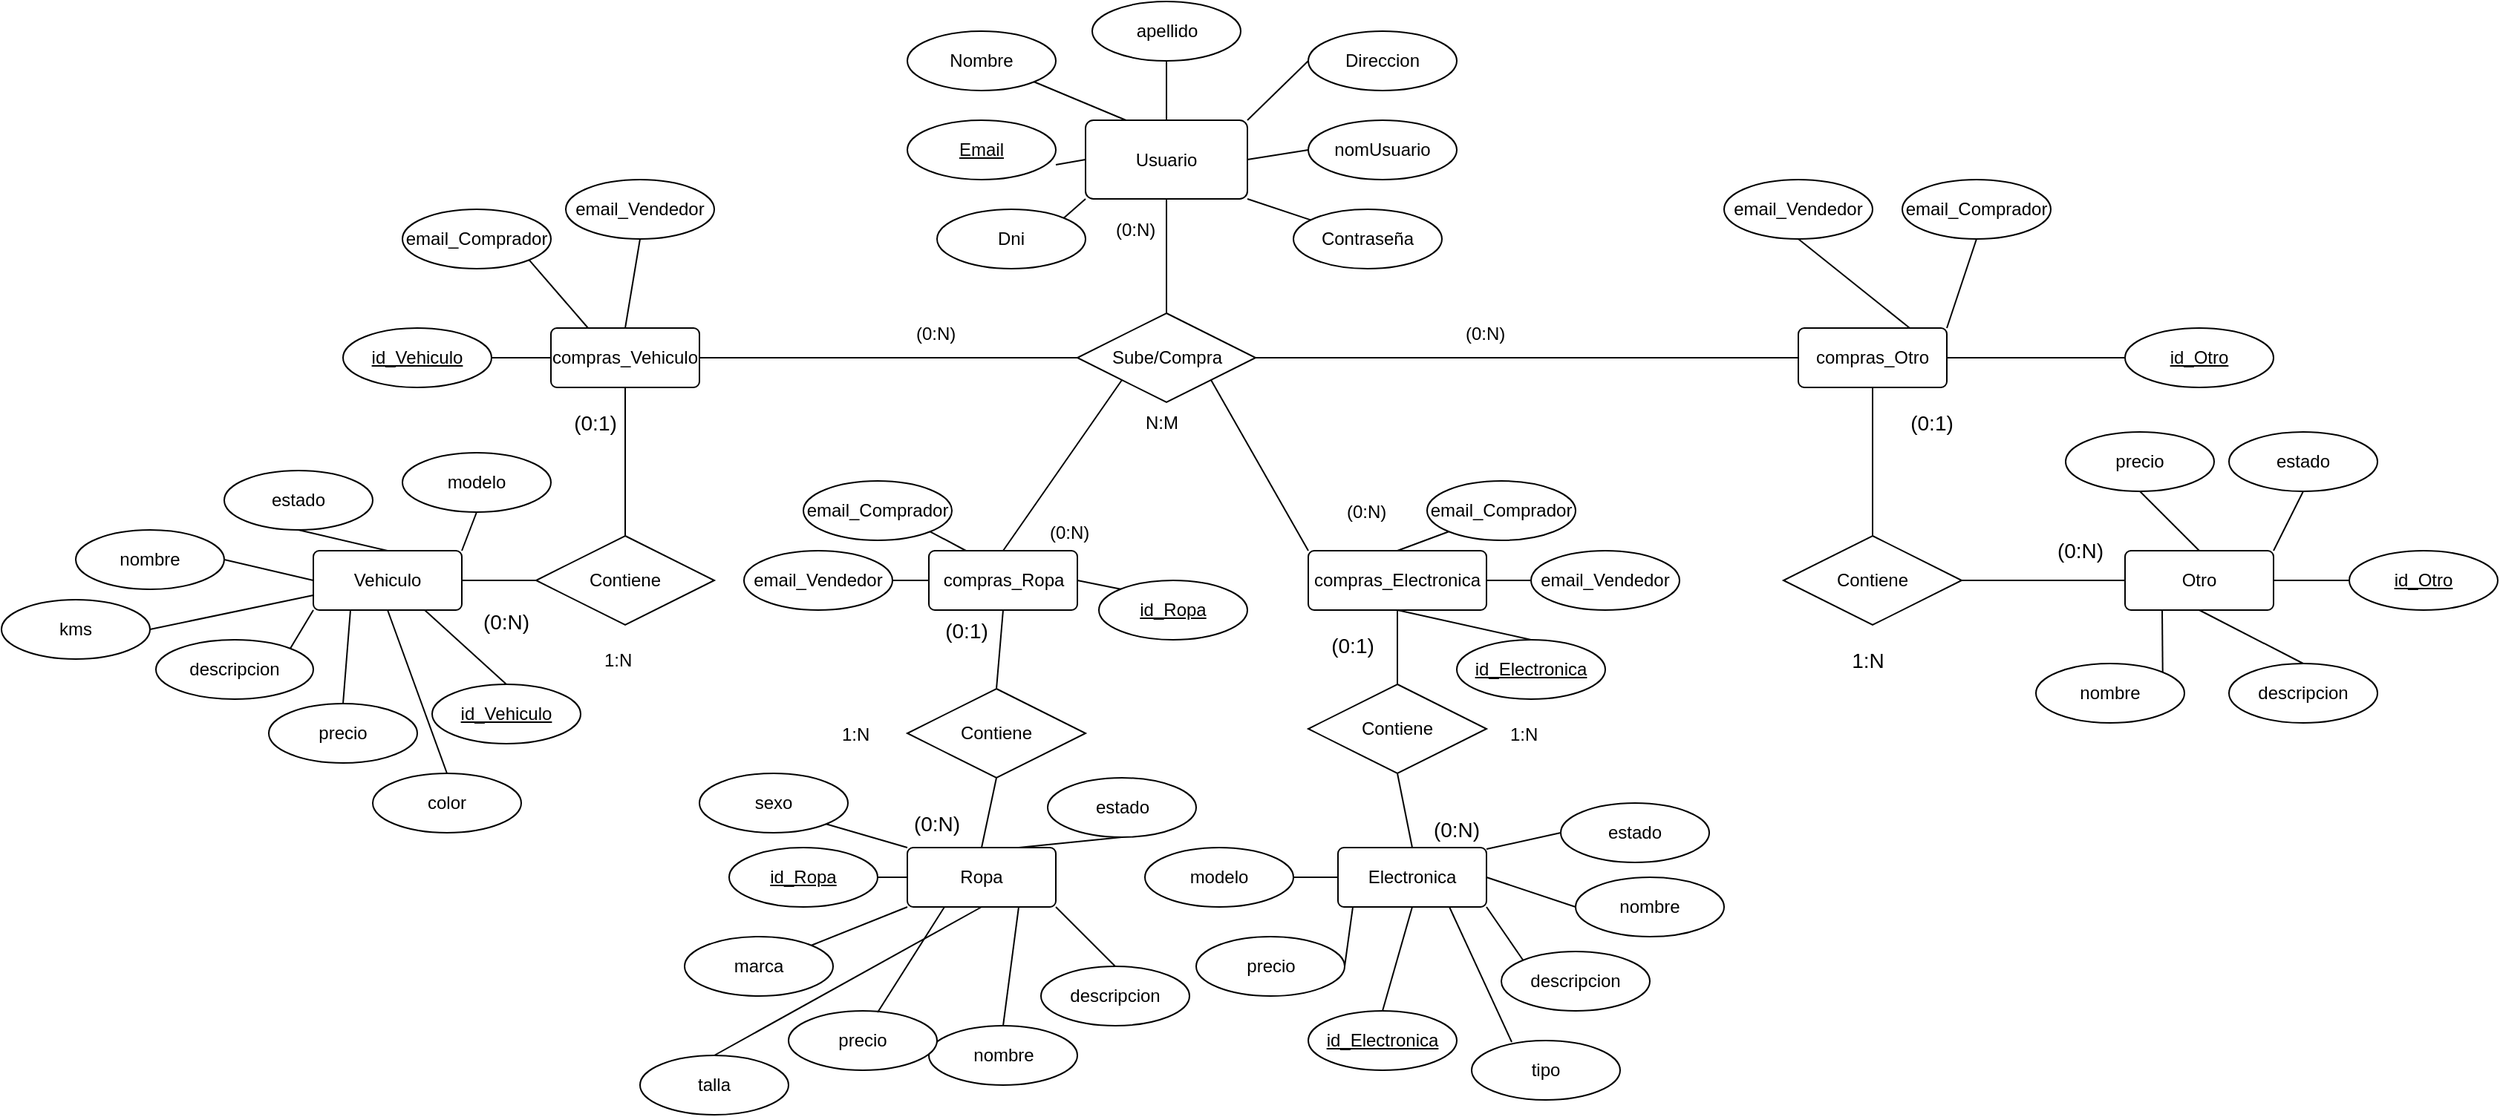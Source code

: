 <mxfile version="13.1.3" type="device"><diagram id="MAdi4frPRSJNcc1a_-WR" name="Page-1"><mxGraphModel dx="2249" dy="1931" grid="1" gridSize="10" guides="1" tooltips="1" connect="1" arrows="1" fold="1" page="1" pageScale="1" pageWidth="827" pageHeight="1169" math="0" shadow="0"><root><mxCell id="0"/><mxCell id="1" parent="0"/><mxCell id="gP-Fiii8xL7E8JRyAojO-1" value="Usuario" style="rounded=1;arcSize=10;whiteSpace=wrap;html=1;align=center;" vertex="1" parent="1"><mxGeometry x="340" y="-1050" width="109" height="53" as="geometry"/></mxCell><mxCell id="gP-Fiii8xL7E8JRyAojO-2" value="Nombre" style="ellipse;whiteSpace=wrap;html=1;align=center;" vertex="1" parent="1"><mxGeometry x="220" y="-1110" width="100" height="40" as="geometry"/></mxCell><mxCell id="gP-Fiii8xL7E8JRyAojO-3" value="Email" style="ellipse;whiteSpace=wrap;html=1;align=center;fontStyle=4;" vertex="1" parent="1"><mxGeometry x="220" y="-1050" width="100" height="40" as="geometry"/></mxCell><mxCell id="gP-Fiii8xL7E8JRyAojO-4" value="Dni" style="ellipse;whiteSpace=wrap;html=1;align=center;" vertex="1" parent="1"><mxGeometry x="240" y="-990" width="100" height="40" as="geometry"/></mxCell><mxCell id="gP-Fiii8xL7E8JRyAojO-5" value="Contraseña" style="ellipse;whiteSpace=wrap;html=1;align=center;" vertex="1" parent="1"><mxGeometry x="480" y="-990" width="100" height="40" as="geometry"/></mxCell><mxCell id="gP-Fiii8xL7E8JRyAojO-6" value="nomUsuario" style="ellipse;whiteSpace=wrap;html=1;align=center;" vertex="1" parent="1"><mxGeometry x="490" y="-1050" width="100" height="40" as="geometry"/></mxCell><mxCell id="gP-Fiii8xL7E8JRyAojO-7" value="Direccion" style="ellipse;whiteSpace=wrap;html=1;align=center;" vertex="1" parent="1"><mxGeometry x="490" y="-1110" width="100" height="40" as="geometry"/></mxCell><mxCell id="gP-Fiii8xL7E8JRyAojO-8" value="" style="endArrow=none;html=1;rounded=0;entryX=0.5;entryY=1;entryDx=0;entryDy=0;exitX=0.5;exitY=0;exitDx=0;exitDy=0;" edge="1" parent="1" source="gP-Fiii8xL7E8JRyAojO-1"><mxGeometry relative="1" as="geometry"><mxPoint x="330" y="-760" as="sourcePoint"/><mxPoint x="394.5" y="-1090" as="targetPoint"/></mxGeometry></mxCell><mxCell id="gP-Fiii8xL7E8JRyAojO-9" value="" style="endArrow=none;html=1;rounded=0;entryX=1;entryY=1;entryDx=0;entryDy=0;exitX=0.25;exitY=0;exitDx=0;exitDy=0;" edge="1" parent="1" source="gP-Fiii8xL7E8JRyAojO-1" target="gP-Fiii8xL7E8JRyAojO-2"><mxGeometry relative="1" as="geometry"><mxPoint x="330" y="-760" as="sourcePoint"/><mxPoint x="490" y="-760" as="targetPoint"/></mxGeometry></mxCell><mxCell id="gP-Fiii8xL7E8JRyAojO-10" value="" style="endArrow=none;html=1;rounded=0;exitX=1;exitY=0.75;exitDx=0;exitDy=0;exitPerimeter=0;entryX=0;entryY=0.5;entryDx=0;entryDy=0;" edge="1" parent="1" source="gP-Fiii8xL7E8JRyAojO-3" target="gP-Fiii8xL7E8JRyAojO-1"><mxGeometry relative="1" as="geometry"><mxPoint x="330" y="-760" as="sourcePoint"/><mxPoint x="490" y="-760" as="targetPoint"/></mxGeometry></mxCell><mxCell id="gP-Fiii8xL7E8JRyAojO-11" value="" style="endArrow=none;html=1;rounded=0;entryX=0;entryY=1;entryDx=0;entryDy=0;exitX=1;exitY=0;exitDx=0;exitDy=0;" edge="1" parent="1" source="gP-Fiii8xL7E8JRyAojO-4" target="gP-Fiii8xL7E8JRyAojO-1"><mxGeometry relative="1" as="geometry"><mxPoint x="330" y="-760" as="sourcePoint"/><mxPoint x="490" y="-760" as="targetPoint"/></mxGeometry></mxCell><mxCell id="gP-Fiii8xL7E8JRyAojO-12" value="" style="endArrow=none;html=1;rounded=0;entryX=0;entryY=0.5;entryDx=0;entryDy=0;exitX=1;exitY=0;exitDx=0;exitDy=0;" edge="1" parent="1" source="gP-Fiii8xL7E8JRyAojO-1" target="gP-Fiii8xL7E8JRyAojO-7"><mxGeometry relative="1" as="geometry"><mxPoint x="330" y="-760" as="sourcePoint"/><mxPoint x="490" y="-760" as="targetPoint"/></mxGeometry></mxCell><mxCell id="gP-Fiii8xL7E8JRyAojO-13" value="" style="endArrow=none;html=1;rounded=0;entryX=0;entryY=0.5;entryDx=0;entryDy=0;exitX=1;exitY=0.5;exitDx=0;exitDy=0;" edge="1" parent="1" source="gP-Fiii8xL7E8JRyAojO-1" target="gP-Fiii8xL7E8JRyAojO-6"><mxGeometry relative="1" as="geometry"><mxPoint x="330" y="-760" as="sourcePoint"/><mxPoint x="490" y="-760" as="targetPoint"/></mxGeometry></mxCell><mxCell id="gP-Fiii8xL7E8JRyAojO-14" value="" style="endArrow=none;html=1;rounded=0;exitX=1;exitY=1;exitDx=0;exitDy=0;" edge="1" parent="1" source="gP-Fiii8xL7E8JRyAojO-1" target="gP-Fiii8xL7E8JRyAojO-5"><mxGeometry relative="1" as="geometry"><mxPoint x="330" y="-760" as="sourcePoint"/><mxPoint x="490" y="-760" as="targetPoint"/></mxGeometry></mxCell><mxCell id="gP-Fiii8xL7E8JRyAojO-15" value="Sube/Compra" style="shape=rhombus;perimeter=rhombusPerimeter;whiteSpace=wrap;html=1;align=center;" vertex="1" parent="1"><mxGeometry x="334.5" y="-920" width="120" height="60" as="geometry"/></mxCell><mxCell id="gP-Fiii8xL7E8JRyAojO-16" value="" style="endArrow=none;html=1;rounded=0;exitX=0.5;exitY=0;exitDx=0;exitDy=0;entryX=0.5;entryY=1;entryDx=0;entryDy=0;" edge="1" parent="1" source="gP-Fiii8xL7E8JRyAojO-15" target="gP-Fiii8xL7E8JRyAojO-1"><mxGeometry relative="1" as="geometry"><mxPoint x="330" y="-760" as="sourcePoint"/><mxPoint x="490" y="-760" as="targetPoint"/></mxGeometry></mxCell><mxCell id="gP-Fiii8xL7E8JRyAojO-17" value="(0:N)" style="text;strokeColor=none;fillColor=none;align=left;verticalAlign=top;spacingLeft=4;spacingRight=4;overflow=hidden;rotatable=0;points=[[0,0.5],[1,0.5]];portConstraint=eastwest;" vertex="1" parent="1"><mxGeometry x="354.5" y="-990" width="100" height="26" as="geometry"/></mxCell><mxCell id="gP-Fiii8xL7E8JRyAojO-18" value="apellido" style="ellipse;whiteSpace=wrap;html=1;align=center;" vertex="1" parent="1"><mxGeometry x="344.5" y="-1130" width="100" height="40" as="geometry"/></mxCell><mxCell id="gP-Fiii8xL7E8JRyAojO-19" value="compras_Vehiculo" style="rounded=1;arcSize=10;whiteSpace=wrap;html=1;align=center;" vertex="1" parent="1"><mxGeometry x="-20" y="-910" width="100" height="40" as="geometry"/></mxCell><mxCell id="gP-Fiii8xL7E8JRyAojO-20" value="compras_Otro" style="rounded=1;arcSize=10;whiteSpace=wrap;html=1;align=center;" vertex="1" parent="1"><mxGeometry x="820" y="-910" width="100" height="40" as="geometry"/></mxCell><mxCell id="gP-Fiii8xL7E8JRyAojO-21" value="compras_Ropa" style="rounded=1;arcSize=10;whiteSpace=wrap;html=1;align=center;" vertex="1" parent="1"><mxGeometry x="234.5" y="-760" width="100" height="40" as="geometry"/></mxCell><mxCell id="gP-Fiii8xL7E8JRyAojO-22" value="compras_Electronica" style="rounded=1;arcSize=10;whiteSpace=wrap;html=1;align=center;" vertex="1" parent="1"><mxGeometry x="490" y="-760" width="120" height="40" as="geometry"/></mxCell><mxCell id="gP-Fiii8xL7E8JRyAojO-23" value="(0:N)" style="text;strokeColor=none;fillColor=none;align=left;verticalAlign=top;spacingLeft=4;spacingRight=4;overflow=hidden;rotatable=0;points=[[0,0.5],[1,0.5]];portConstraint=eastwest;" vertex="1" parent="1"><mxGeometry x="220" y="-920" width="100" height="26" as="geometry"/></mxCell><mxCell id="gP-Fiii8xL7E8JRyAojO-24" value="(0:N)" style="text;strokeColor=none;fillColor=none;align=left;verticalAlign=top;spacingLeft=4;spacingRight=4;overflow=hidden;rotatable=0;points=[[0,0.5],[1,0.5]];portConstraint=eastwest;" vertex="1" parent="1"><mxGeometry x="590" y="-920" width="100" height="26" as="geometry"/></mxCell><mxCell id="gP-Fiii8xL7E8JRyAojO-25" value="(0:N)" style="text;strokeColor=none;fillColor=none;align=left;verticalAlign=top;spacingLeft=4;spacingRight=4;overflow=hidden;rotatable=0;points=[[0,0.5],[1,0.5]];portConstraint=eastwest;" vertex="1" parent="1"><mxGeometry x="510" y="-800" width="100" height="26" as="geometry"/></mxCell><mxCell id="gP-Fiii8xL7E8JRyAojO-26" value="(0:N)" style="text;strokeColor=none;fillColor=none;align=left;verticalAlign=top;spacingLeft=4;spacingRight=4;overflow=hidden;rotatable=0;points=[[0,0.5],[1,0.5]];portConstraint=eastwest;" vertex="1" parent="1"><mxGeometry x="310" y="-786" width="100" height="26" as="geometry"/></mxCell><mxCell id="gP-Fiii8xL7E8JRyAojO-27" value="" style="endArrow=none;html=1;rounded=0;exitX=1;exitY=0.5;exitDx=0;exitDy=0;entryX=0;entryY=0.5;entryDx=0;entryDy=0;" edge="1" parent="1" source="gP-Fiii8xL7E8JRyAojO-19" target="gP-Fiii8xL7E8JRyAojO-15"><mxGeometry relative="1" as="geometry"><mxPoint x="330" y="-1060" as="sourcePoint"/><mxPoint x="490" y="-1060" as="targetPoint"/></mxGeometry></mxCell><mxCell id="gP-Fiii8xL7E8JRyAojO-28" value="" style="endArrow=none;html=1;rounded=0;exitX=1;exitY=0.5;exitDx=0;exitDy=0;entryX=0;entryY=0.5;entryDx=0;entryDy=0;" edge="1" parent="1" source="gP-Fiii8xL7E8JRyAojO-15" target="gP-Fiii8xL7E8JRyAojO-20"><mxGeometry relative="1" as="geometry"><mxPoint x="330" y="-1060" as="sourcePoint"/><mxPoint x="490" y="-1060" as="targetPoint"/></mxGeometry></mxCell><mxCell id="gP-Fiii8xL7E8JRyAojO-29" value="" style="endArrow=none;html=1;rounded=0;entryX=1;entryY=1;entryDx=0;entryDy=0;exitX=0;exitY=0;exitDx=0;exitDy=0;" edge="1" parent="1" source="gP-Fiii8xL7E8JRyAojO-22" target="gP-Fiii8xL7E8JRyAojO-15"><mxGeometry relative="1" as="geometry"><mxPoint x="330" y="-1060" as="sourcePoint"/><mxPoint x="490" y="-1060" as="targetPoint"/></mxGeometry></mxCell><mxCell id="gP-Fiii8xL7E8JRyAojO-30" value="" style="endArrow=none;html=1;rounded=0;exitX=0;exitY=1;exitDx=0;exitDy=0;entryX=0.5;entryY=0;entryDx=0;entryDy=0;" edge="1" parent="1" source="gP-Fiii8xL7E8JRyAojO-15" target="gP-Fiii8xL7E8JRyAojO-21"><mxGeometry relative="1" as="geometry"><mxPoint x="330" y="-1060" as="sourcePoint"/><mxPoint x="290" y="-770" as="targetPoint"/></mxGeometry></mxCell><mxCell id="gP-Fiii8xL7E8JRyAojO-31" value="N:M" style="text;strokeColor=none;fillColor=none;spacingLeft=4;spacingRight=4;overflow=hidden;rotatable=0;points=[[0,0.5],[1,0.5]];portConstraint=eastwest;fontSize=12;" vertex="1" parent="1"><mxGeometry x="374.5" y="-860" width="40" height="26" as="geometry"/></mxCell><mxCell id="gP-Fiii8xL7E8JRyAojO-32" value="email_Comprador" style="ellipse;whiteSpace=wrap;html=1;align=center;" vertex="1" parent="1"><mxGeometry x="-120" y="-990" width="100" height="40" as="geometry"/></mxCell><mxCell id="gP-Fiii8xL7E8JRyAojO-33" value="email_Comprador" style="ellipse;whiteSpace=wrap;html=1;align=center;" vertex="1" parent="1"><mxGeometry x="570" y="-807" width="100" height="40" as="geometry"/></mxCell><mxCell id="gP-Fiii8xL7E8JRyAojO-34" value="email_Comprador" style="ellipse;whiteSpace=wrap;html=1;align=center;" vertex="1" parent="1"><mxGeometry x="890" y="-1010" width="100" height="40" as="geometry"/></mxCell><mxCell id="gP-Fiii8xL7E8JRyAojO-35" value="email_Comprador" style="ellipse;whiteSpace=wrap;html=1;align=center;" vertex="1" parent="1"><mxGeometry x="150" y="-807" width="100" height="40" as="geometry"/></mxCell><mxCell id="gP-Fiii8xL7E8JRyAojO-36" value="" style="endArrow=none;html=1;rounded=0;exitX=1;exitY=1;exitDx=0;exitDy=0;entryX=0.25;entryY=0;entryDx=0;entryDy=0;" edge="1" parent="1" source="gP-Fiii8xL7E8JRyAojO-32" target="gP-Fiii8xL7E8JRyAojO-19"><mxGeometry relative="1" as="geometry"><mxPoint x="330" y="-660" as="sourcePoint"/><mxPoint x="490" y="-660" as="targetPoint"/></mxGeometry></mxCell><mxCell id="gP-Fiii8xL7E8JRyAojO-37" value="" style="endArrow=none;html=1;rounded=0;exitX=1;exitY=1;exitDx=0;exitDy=0;entryX=0.25;entryY=0;entryDx=0;entryDy=0;" edge="1" parent="1" source="gP-Fiii8xL7E8JRyAojO-35" target="gP-Fiii8xL7E8JRyAojO-21"><mxGeometry relative="1" as="geometry"><mxPoint x="330" y="-660" as="sourcePoint"/><mxPoint x="270" y="-760" as="targetPoint"/></mxGeometry></mxCell><mxCell id="gP-Fiii8xL7E8JRyAojO-38" value="" style="endArrow=none;html=1;rounded=0;entryX=0;entryY=1;entryDx=0;entryDy=0;exitX=0.5;exitY=0;exitDx=0;exitDy=0;" edge="1" parent="1" source="gP-Fiii8xL7E8JRyAojO-22" target="gP-Fiii8xL7E8JRyAojO-33"><mxGeometry relative="1" as="geometry"><mxPoint x="590" y="-820" as="sourcePoint"/><mxPoint x="490" y="-660" as="targetPoint"/></mxGeometry></mxCell><mxCell id="gP-Fiii8xL7E8JRyAojO-39" value="" style="endArrow=none;html=1;rounded=0;entryX=0.5;entryY=1;entryDx=0;entryDy=0;exitX=1;exitY=0;exitDx=0;exitDy=0;" edge="1" parent="1" source="gP-Fiii8xL7E8JRyAojO-20" target="gP-Fiii8xL7E8JRyAojO-34"><mxGeometry relative="1" as="geometry"><mxPoint x="330" y="-660" as="sourcePoint"/><mxPoint x="490" y="-660" as="targetPoint"/></mxGeometry></mxCell><mxCell id="gP-Fiii8xL7E8JRyAojO-40" value="email_Vendedor" style="ellipse;whiteSpace=wrap;html=1;align=center;" vertex="1" parent="1"><mxGeometry x="-10" y="-1010" width="100" height="40" as="geometry"/></mxCell><mxCell id="gP-Fiii8xL7E8JRyAojO-45" value="email_Vendedor" style="ellipse;whiteSpace=wrap;html=1;align=center;" vertex="1" parent="1"><mxGeometry x="640" y="-760" width="100" height="40" as="geometry"/></mxCell><mxCell id="gP-Fiii8xL7E8JRyAojO-46" value="email_Vendedor" style="ellipse;whiteSpace=wrap;html=1;align=center;" vertex="1" parent="1"><mxGeometry x="110" y="-760" width="100" height="40" as="geometry"/></mxCell><mxCell id="gP-Fiii8xL7E8JRyAojO-47" value="email_Vendedor" style="ellipse;whiteSpace=wrap;html=1;align=center;" vertex="1" parent="1"><mxGeometry x="770" y="-1010" width="100" height="40" as="geometry"/></mxCell><mxCell id="gP-Fiii8xL7E8JRyAojO-49" value="" style="endArrow=none;html=1;rounded=0;exitX=0.5;exitY=1;exitDx=0;exitDy=0;entryX=0.5;entryY=0;entryDx=0;entryDy=0;" edge="1" parent="1" source="gP-Fiii8xL7E8JRyAojO-40" target="gP-Fiii8xL7E8JRyAojO-19"><mxGeometry relative="1" as="geometry"><mxPoint x="330" y="-660" as="sourcePoint"/><mxPoint x="490" y="-660" as="targetPoint"/></mxGeometry></mxCell><mxCell id="gP-Fiii8xL7E8JRyAojO-50" value="" style="endArrow=none;html=1;rounded=0;entryX=0.5;entryY=1;entryDx=0;entryDy=0;exitX=0.75;exitY=0;exitDx=0;exitDy=0;" edge="1" parent="1" source="gP-Fiii8xL7E8JRyAojO-20" target="gP-Fiii8xL7E8JRyAojO-47"><mxGeometry relative="1" as="geometry"><mxPoint x="330" y="-660" as="sourcePoint"/><mxPoint x="490" y="-660" as="targetPoint"/></mxGeometry></mxCell><mxCell id="gP-Fiii8xL7E8JRyAojO-51" value="" style="endArrow=none;html=1;rounded=0;entryX=0;entryY=0.5;entryDx=0;entryDy=0;exitX=1;exitY=0.5;exitDx=0;exitDy=0;" edge="1" parent="1" source="gP-Fiii8xL7E8JRyAojO-22" target="gP-Fiii8xL7E8JRyAojO-45"><mxGeometry relative="1" as="geometry"><mxPoint x="330" y="-660" as="sourcePoint"/><mxPoint x="490" y="-660" as="targetPoint"/></mxGeometry></mxCell><mxCell id="gP-Fiii8xL7E8JRyAojO-52" value="" style="endArrow=none;html=1;rounded=0;exitX=1;exitY=0.5;exitDx=0;exitDy=0;entryX=0;entryY=0.5;entryDx=0;entryDy=0;" edge="1" parent="1" source="gP-Fiii8xL7E8JRyAojO-46" target="gP-Fiii8xL7E8JRyAojO-21"><mxGeometry relative="1" as="geometry"><mxPoint x="290" y="-700" as="sourcePoint"/><mxPoint x="490" y="-660" as="targetPoint"/></mxGeometry></mxCell><mxCell id="gP-Fiii8xL7E8JRyAojO-53" value="id_Vehiculo" style="ellipse;whiteSpace=wrap;html=1;align=center;fontStyle=4;" vertex="1" parent="1"><mxGeometry x="-160" y="-910" width="100" height="40" as="geometry"/></mxCell><mxCell id="gP-Fiii8xL7E8JRyAojO-54" value="id_Ropa" style="ellipse;whiteSpace=wrap;html=1;align=center;fontStyle=4;" vertex="1" parent="1"><mxGeometry x="349" y="-740" width="100" height="40" as="geometry"/></mxCell><mxCell id="gP-Fiii8xL7E8JRyAojO-55" value="id_Electronica" style="ellipse;whiteSpace=wrap;html=1;align=center;fontStyle=4;" vertex="1" parent="1"><mxGeometry x="590" y="-700" width="100" height="40" as="geometry"/></mxCell><mxCell id="gP-Fiii8xL7E8JRyAojO-56" value="id_Otro" style="ellipse;whiteSpace=wrap;html=1;align=center;fontStyle=4;" vertex="1" parent="1"><mxGeometry x="1040" y="-910" width="100" height="40" as="geometry"/></mxCell><mxCell id="gP-Fiii8xL7E8JRyAojO-57" value="" style="endArrow=none;html=1;rounded=0;exitX=1;exitY=0.5;exitDx=0;exitDy=0;entryX=0;entryY=0.5;entryDx=0;entryDy=0;" edge="1" parent="1" source="gP-Fiii8xL7E8JRyAojO-53" target="gP-Fiii8xL7E8JRyAojO-19"><mxGeometry relative="1" as="geometry"><mxPoint x="330" y="-660" as="sourcePoint"/><mxPoint x="490" y="-660" as="targetPoint"/></mxGeometry></mxCell><mxCell id="gP-Fiii8xL7E8JRyAojO-59" value="" style="endArrow=none;html=1;rounded=0;entryX=0;entryY=0.5;entryDx=0;entryDy=0;exitX=1;exitY=0.5;exitDx=0;exitDy=0;" edge="1" parent="1" source="gP-Fiii8xL7E8JRyAojO-20" target="gP-Fiii8xL7E8JRyAojO-56"><mxGeometry relative="1" as="geometry"><mxPoint x="330" y="-660" as="sourcePoint"/><mxPoint x="490" y="-660" as="targetPoint"/></mxGeometry></mxCell><mxCell id="gP-Fiii8xL7E8JRyAojO-60" value="" style="endArrow=none;html=1;rounded=0;entryX=1;entryY=0.5;entryDx=0;entryDy=0;exitX=0;exitY=0;exitDx=0;exitDy=0;" edge="1" parent="1" source="gP-Fiii8xL7E8JRyAojO-54" target="gP-Fiii8xL7E8JRyAojO-21"><mxGeometry relative="1" as="geometry"><mxPoint x="338" y="-698" as="sourcePoint"/><mxPoint x="490" y="-660" as="targetPoint"/></mxGeometry></mxCell><mxCell id="gP-Fiii8xL7E8JRyAojO-61" value="" style="endArrow=none;html=1;rounded=0;entryX=0.5;entryY=1;entryDx=0;entryDy=0;exitX=0.5;exitY=0;exitDx=0;exitDy=0;" edge="1" parent="1" source="gP-Fiii8xL7E8JRyAojO-55" target="gP-Fiii8xL7E8JRyAojO-22"><mxGeometry relative="1" as="geometry"><mxPoint x="330" y="-660" as="sourcePoint"/><mxPoint x="490" y="-660" as="targetPoint"/></mxGeometry></mxCell><mxCell id="gP-Fiii8xL7E8JRyAojO-62" value="Electronica" style="rounded=1;arcSize=10;whiteSpace=wrap;html=1;align=center;" vertex="1" parent="1"><mxGeometry x="510" y="-560" width="100" height="40" as="geometry"/></mxCell><mxCell id="gP-Fiii8xL7E8JRyAojO-63" value="" style="endArrow=none;html=1;rounded=0;exitX=0.5;exitY=1;exitDx=0;exitDy=0;entryX=0.5;entryY=0;entryDx=0;entryDy=0;" edge="1" parent="1" source="gP-Fiii8xL7E8JRyAojO-62" target="gP-Fiii8xL7E8JRyAojO-73"><mxGeometry relative="1" as="geometry"><mxPoint x="254.64" y="-130" as="sourcePoint"/><mxPoint x="720" y="-520" as="targetPoint"/></mxGeometry></mxCell><mxCell id="gP-Fiii8xL7E8JRyAojO-64" value="nombre" style="ellipse;whiteSpace=wrap;html=1;align=center;" vertex="1" parent="1"><mxGeometry x="670" y="-540" width="100" height="40" as="geometry"/></mxCell><mxCell id="gP-Fiii8xL7E8JRyAojO-65" value="" style="endArrow=none;html=1;rounded=0;entryX=0;entryY=0.5;entryDx=0;entryDy=0;exitX=1;exitY=0.5;exitDx=0;exitDy=0;" edge="1" parent="1" source="gP-Fiii8xL7E8JRyAojO-62" target="gP-Fiii8xL7E8JRyAojO-64"><mxGeometry relative="1" as="geometry"><mxPoint x="254.64" y="-130" as="sourcePoint"/><mxPoint x="414.64" y="-130" as="targetPoint"/></mxGeometry></mxCell><mxCell id="gP-Fiii8xL7E8JRyAojO-66" value="estado" style="ellipse;whiteSpace=wrap;html=1;align=center;" vertex="1" parent="1"><mxGeometry x="660" y="-590" width="100" height="40" as="geometry"/></mxCell><mxCell id="gP-Fiii8xL7E8JRyAojO-67" value="" style="endArrow=none;html=1;rounded=0;exitX=0;exitY=0.5;exitDx=0;exitDy=0;" edge="1" parent="1" source="gP-Fiii8xL7E8JRyAojO-66"><mxGeometry relative="1" as="geometry"><mxPoint x="254.64" y="-140" as="sourcePoint"/><mxPoint x="610" y="-559" as="targetPoint"/></mxGeometry></mxCell><mxCell id="gP-Fiii8xL7E8JRyAojO-68" value="descripcion" style="ellipse;whiteSpace=wrap;html=1;align=center;" vertex="1" parent="1"><mxGeometry x="620" y="-490" width="100" height="40" as="geometry"/></mxCell><mxCell id="gP-Fiii8xL7E8JRyAojO-69" value="" style="endArrow=none;html=1;rounded=0;entryX=0;entryY=0;entryDx=0;entryDy=0;exitX=1;exitY=1;exitDx=0;exitDy=0;" edge="1" parent="1" source="gP-Fiii8xL7E8JRyAojO-62" target="gP-Fiii8xL7E8JRyAojO-68"><mxGeometry relative="1" as="geometry"><mxPoint x="254.64" y="-140" as="sourcePoint"/><mxPoint x="414.64" y="-140" as="targetPoint"/></mxGeometry></mxCell><mxCell id="gP-Fiii8xL7E8JRyAojO-70" value="" style="endArrow=none;html=1;rounded=0;entryX=1;entryY=0.5;entryDx=0;entryDy=0;exitX=0.1;exitY=1;exitDx=0;exitDy=0;exitPerimeter=0;" edge="1" parent="1" source="gP-Fiii8xL7E8JRyAojO-62" target="gP-Fiii8xL7E8JRyAojO-71"><mxGeometry relative="1" as="geometry"><mxPoint x="254.64" y="-140" as="sourcePoint"/><mxPoint x="589.995" y="-285.858" as="targetPoint"/></mxGeometry></mxCell><mxCell id="gP-Fiii8xL7E8JRyAojO-71" value="precio" style="ellipse;whiteSpace=wrap;html=1;align=center;" vertex="1" parent="1"><mxGeometry x="414.5" y="-500" width="100" height="40" as="geometry"/></mxCell><mxCell id="gP-Fiii8xL7E8JRyAojO-73" value="id_Electronica" style="ellipse;whiteSpace=wrap;html=1;align=center;fontStyle=4;" vertex="1" parent="1"><mxGeometry x="490" y="-450" width="100" height="40" as="geometry"/></mxCell><mxCell id="gP-Fiii8xL7E8JRyAojO-74" value="modelo" style="ellipse;whiteSpace=wrap;html=1;align=center;" vertex="1" parent="1"><mxGeometry x="380" y="-560" width="100" height="40" as="geometry"/></mxCell><mxCell id="gP-Fiii8xL7E8JRyAojO-75" value="tipo" style="ellipse;whiteSpace=wrap;html=1;align=center;" vertex="1" parent="1"><mxGeometry x="600" y="-430" width="100" height="40" as="geometry"/></mxCell><mxCell id="gP-Fiii8xL7E8JRyAojO-76" value="" style="endArrow=none;html=1;rounded=0;exitX=1;exitY=0.5;exitDx=0;exitDy=0;entryX=0;entryY=0.5;entryDx=0;entryDy=0;" edge="1" parent="1" source="gP-Fiii8xL7E8JRyAojO-74" target="gP-Fiii8xL7E8JRyAojO-62"><mxGeometry relative="1" as="geometry"><mxPoint x="330" y="-530" as="sourcePoint"/><mxPoint x="490" y="-530" as="targetPoint"/></mxGeometry></mxCell><mxCell id="gP-Fiii8xL7E8JRyAojO-77" value="" style="endArrow=none;html=1;rounded=0;exitX=0.27;exitY=0.025;exitDx=0;exitDy=0;exitPerimeter=0;entryX=0.75;entryY=1;entryDx=0;entryDy=0;" edge="1" parent="1" source="gP-Fiii8xL7E8JRyAojO-75" target="gP-Fiii8xL7E8JRyAojO-62"><mxGeometry relative="1" as="geometry"><mxPoint x="330" y="-530" as="sourcePoint"/><mxPoint x="490" y="-530" as="targetPoint"/></mxGeometry></mxCell><mxCell id="gP-Fiii8xL7E8JRyAojO-79" value="Contiene" style="shape=rhombus;perimeter=rhombusPerimeter;whiteSpace=wrap;html=1;align=center;" vertex="1" parent="1"><mxGeometry x="490" y="-670" width="120" height="60" as="geometry"/></mxCell><mxCell id="gP-Fiii8xL7E8JRyAojO-80" value="" style="endArrow=none;html=1;rounded=0;exitX=0.5;exitY=1;exitDx=0;exitDy=0;entryX=0.5;entryY=0;entryDx=0;entryDy=0;" edge="1" parent="1" source="gP-Fiii8xL7E8JRyAojO-22" target="gP-Fiii8xL7E8JRyAojO-79"><mxGeometry relative="1" as="geometry"><mxPoint x="330" y="-530" as="sourcePoint"/><mxPoint x="490" y="-530" as="targetPoint"/></mxGeometry></mxCell><mxCell id="gP-Fiii8xL7E8JRyAojO-81" value="" style="endArrow=none;html=1;rounded=0;entryX=0.5;entryY=1;entryDx=0;entryDy=0;exitX=0.5;exitY=0;exitDx=0;exitDy=0;" edge="1" parent="1" source="gP-Fiii8xL7E8JRyAojO-62" target="gP-Fiii8xL7E8JRyAojO-79"><mxGeometry relative="1" as="geometry"><mxPoint x="330" y="-530" as="sourcePoint"/><mxPoint x="490" y="-530" as="targetPoint"/></mxGeometry></mxCell><mxCell id="gP-Fiii8xL7E8JRyAojO-82" value="(0:N)" style="text;align=center;verticalAlign=middle;spacingLeft=4;spacingRight=4;rotatable=0;points=[[0,0.5],[1,0.5]];portConstraint=eastwest;fontSize=14;" vertex="1" parent="1"><mxGeometry x="550" y="-586" width="80" height="26" as="geometry"/></mxCell><mxCell id="gP-Fiii8xL7E8JRyAojO-83" value="(0:1)" style="text;align=center;verticalAlign=middle;spacingLeft=4;spacingRight=4;rotatable=0;points=[[0,0.5],[1,0.5]];portConstraint=eastwest;fontSize=14;" vertex="1" parent="1"><mxGeometry x="480" y="-710" width="80" height="26" as="geometry"/></mxCell><mxCell id="gP-Fiii8xL7E8JRyAojO-84" value="1:N" style="text;strokeColor=none;fillColor=none;spacingLeft=4;spacingRight=4;overflow=hidden;rotatable=0;points=[[0,0.5],[1,0.5]];portConstraint=eastwest;fontSize=12;" vertex="1" parent="1"><mxGeometry x="620" y="-650" width="40" height="26" as="geometry"/></mxCell><mxCell id="gP-Fiii8xL7E8JRyAojO-85" value="Ropa" style="rounded=1;arcSize=10;whiteSpace=wrap;html=1;align=center;" vertex="1" parent="1"><mxGeometry x="220" y="-560" width="100" height="40" as="geometry"/></mxCell><mxCell id="gP-Fiii8xL7E8JRyAojO-86" value="id_Ropa" style="ellipse;whiteSpace=wrap;html=1;align=center;fontStyle=4;" vertex="1" parent="1"><mxGeometry x="100" y="-560" width="100" height="40" as="geometry"/></mxCell><mxCell id="gP-Fiii8xL7E8JRyAojO-87" value="" style="endArrow=none;html=1;rounded=0;exitX=0;exitY=0.5;exitDx=0;exitDy=0;entryX=1;entryY=0.5;entryDx=0;entryDy=0;" edge="1" parent="1" source="gP-Fiii8xL7E8JRyAojO-85" target="gP-Fiii8xL7E8JRyAojO-86"><mxGeometry relative="1" as="geometry"><mxPoint x="-64.5" y="-470" as="sourcePoint"/><mxPoint x="200" y="-540" as="targetPoint"/></mxGeometry></mxCell><mxCell id="gP-Fiii8xL7E8JRyAojO-88" value="nombre" style="ellipse;whiteSpace=wrap;html=1;align=center;" vertex="1" parent="1"><mxGeometry x="234.5" y="-440" width="100" height="40" as="geometry"/></mxCell><mxCell id="gP-Fiii8xL7E8JRyAojO-89" value="" style="endArrow=none;html=1;rounded=0;exitX=0.75;exitY=1;exitDx=0;exitDy=0;entryX=0.5;entryY=0;entryDx=0;entryDy=0;" edge="1" parent="1" source="gP-Fiii8xL7E8JRyAojO-85" target="gP-Fiii8xL7E8JRyAojO-88"><mxGeometry relative="1" as="geometry"><mxPoint x="-64.5" y="-470" as="sourcePoint"/><mxPoint x="95.5" y="-470" as="targetPoint"/></mxGeometry></mxCell><mxCell id="gP-Fiii8xL7E8JRyAojO-90" value="estado" style="ellipse;whiteSpace=wrap;html=1;align=center;" vertex="1" parent="1"><mxGeometry x="314.5" y="-607" width="100" height="40" as="geometry"/></mxCell><mxCell id="gP-Fiii8xL7E8JRyAojO-91" value="" style="endArrow=none;html=1;rounded=0;exitX=0.75;exitY=0;exitDx=0;exitDy=0;entryX=0.5;entryY=1;entryDx=0;entryDy=0;" edge="1" parent="1" source="gP-Fiii8xL7E8JRyAojO-85" target="gP-Fiii8xL7E8JRyAojO-90"><mxGeometry relative="1" as="geometry"><mxPoint x="-64.5" y="-480" as="sourcePoint"/><mxPoint x="95.5" y="-480" as="targetPoint"/></mxGeometry></mxCell><mxCell id="gP-Fiii8xL7E8JRyAojO-92" value="descripcion" style="ellipse;whiteSpace=wrap;html=1;align=center;" vertex="1" parent="1"><mxGeometry x="310" y="-480" width="100" height="40" as="geometry"/></mxCell><mxCell id="gP-Fiii8xL7E8JRyAojO-93" value="" style="endArrow=none;html=1;rounded=0;entryX=1;entryY=1;entryDx=0;entryDy=0;exitX=0.5;exitY=0;exitDx=0;exitDy=0;" edge="1" parent="1" source="gP-Fiii8xL7E8JRyAojO-92" target="gP-Fiii8xL7E8JRyAojO-85"><mxGeometry relative="1" as="geometry"><mxPoint x="-64.5" y="-480" as="sourcePoint"/><mxPoint x="95.5" y="-480" as="targetPoint"/></mxGeometry></mxCell><mxCell id="gP-Fiii8xL7E8JRyAojO-94" value="precio" style="ellipse;whiteSpace=wrap;html=1;align=center;" vertex="1" parent="1"><mxGeometry x="140" y="-450" width="100" height="40" as="geometry"/></mxCell><mxCell id="gP-Fiii8xL7E8JRyAojO-95" value="" style="endArrow=none;html=1;rounded=0;entryX=0.6;entryY=0.025;entryDx=0;entryDy=0;exitX=0.25;exitY=1;exitDx=0;exitDy=0;entryPerimeter=0;" edge="1" parent="1" source="gP-Fiii8xL7E8JRyAojO-85" target="gP-Fiii8xL7E8JRyAojO-94"><mxGeometry relative="1" as="geometry"><mxPoint x="-64.5" y="-480" as="sourcePoint"/><mxPoint x="95.5" y="-480" as="targetPoint"/></mxGeometry></mxCell><mxCell id="gP-Fiii8xL7E8JRyAojO-96" value="Contiene" style="shape=rhombus;perimeter=rhombusPerimeter;whiteSpace=wrap;html=1;align=center;" vertex="1" parent="1"><mxGeometry x="220" y="-667" width="120" height="60" as="geometry"/></mxCell><mxCell id="gP-Fiii8xL7E8JRyAojO-97" value="" style="endArrow=none;html=1;rounded=0;exitX=0.5;exitY=1;exitDx=0;exitDy=0;entryX=0.5;entryY=0;entryDx=0;entryDy=0;" edge="1" parent="1" source="gP-Fiii8xL7E8JRyAojO-21" target="gP-Fiii8xL7E8JRyAojO-96"><mxGeometry relative="1" as="geometry"><mxPoint x="330" y="-530" as="sourcePoint"/><mxPoint x="490" y="-530" as="targetPoint"/></mxGeometry></mxCell><mxCell id="gP-Fiii8xL7E8JRyAojO-98" value="" style="endArrow=none;html=1;rounded=0;exitX=0.5;exitY=1;exitDx=0;exitDy=0;entryX=0.5;entryY=0;entryDx=0;entryDy=0;" edge="1" parent="1" source="gP-Fiii8xL7E8JRyAojO-96" target="gP-Fiii8xL7E8JRyAojO-85"><mxGeometry relative="1" as="geometry"><mxPoint x="330" y="-530" as="sourcePoint"/><mxPoint x="490" y="-530" as="targetPoint"/></mxGeometry></mxCell><mxCell id="gP-Fiii8xL7E8JRyAojO-99" value="(0:1)" style="text;align=center;verticalAlign=middle;spacingLeft=4;spacingRight=4;rotatable=0;points=[[0,0.5],[1,0.5]];portConstraint=eastwest;fontSize=14;" vertex="1" parent="1"><mxGeometry x="220" y="-720" width="80" height="26" as="geometry"/></mxCell><mxCell id="gP-Fiii8xL7E8JRyAojO-100" value="(0:N)" style="text;align=center;verticalAlign=middle;spacingLeft=4;spacingRight=4;rotatable=0;points=[[0,0.5],[1,0.5]];portConstraint=eastwest;fontSize=14;" vertex="1" parent="1"><mxGeometry x="200" y="-590" width="80" height="26" as="geometry"/></mxCell><mxCell id="gP-Fiii8xL7E8JRyAojO-101" value="1:N" style="text;strokeColor=none;fillColor=none;spacingLeft=4;spacingRight=4;overflow=hidden;rotatable=0;points=[[0,0.5],[1,0.5]];portConstraint=eastwest;fontSize=12;" vertex="1" parent="1"><mxGeometry x="170" y="-650" width="40" height="26" as="geometry"/></mxCell><mxCell id="gP-Fiii8xL7E8JRyAojO-102" value="marca" style="ellipse;whiteSpace=wrap;html=1;align=center;" vertex="1" parent="1"><mxGeometry x="70" y="-500" width="100" height="40" as="geometry"/></mxCell><mxCell id="gP-Fiii8xL7E8JRyAojO-103" value="talla" style="ellipse;whiteSpace=wrap;html=1;align=center;" vertex="1" parent="1"><mxGeometry x="40" y="-420" width="100" height="40" as="geometry"/></mxCell><mxCell id="gP-Fiii8xL7E8JRyAojO-104" value="sexo" style="ellipse;whiteSpace=wrap;html=1;align=center;" vertex="1" parent="1"><mxGeometry x="80" y="-610" width="100" height="40" as="geometry"/></mxCell><mxCell id="gP-Fiii8xL7E8JRyAojO-105" value="" style="endArrow=none;html=1;rounded=0;exitX=1;exitY=1;exitDx=0;exitDy=0;entryX=0;entryY=0;entryDx=0;entryDy=0;" edge="1" parent="1" source="gP-Fiii8xL7E8JRyAojO-104" target="gP-Fiii8xL7E8JRyAojO-85"><mxGeometry relative="1" as="geometry"><mxPoint x="330" y="-530" as="sourcePoint"/><mxPoint x="490" y="-530" as="targetPoint"/></mxGeometry></mxCell><mxCell id="gP-Fiii8xL7E8JRyAojO-107" value="" style="endArrow=none;html=1;rounded=0;exitX=1;exitY=0;exitDx=0;exitDy=0;entryX=0;entryY=1;entryDx=0;entryDy=0;" edge="1" parent="1" source="gP-Fiii8xL7E8JRyAojO-102" target="gP-Fiii8xL7E8JRyAojO-85"><mxGeometry relative="1" as="geometry"><mxPoint x="330" y="-530" as="sourcePoint"/><mxPoint x="490" y="-530" as="targetPoint"/></mxGeometry></mxCell><mxCell id="gP-Fiii8xL7E8JRyAojO-108" value="" style="endArrow=none;html=1;rounded=0;exitX=0.5;exitY=0;exitDx=0;exitDy=0;entryX=0.5;entryY=1;entryDx=0;entryDy=0;" edge="1" parent="1" source="gP-Fiii8xL7E8JRyAojO-103" target="gP-Fiii8xL7E8JRyAojO-85"><mxGeometry relative="1" as="geometry"><mxPoint x="330" y="-530" as="sourcePoint"/><mxPoint x="490" y="-530" as="targetPoint"/></mxGeometry></mxCell><mxCell id="gP-Fiii8xL7E8JRyAojO-109" value="Vehiculo" style="rounded=1;arcSize=10;whiteSpace=wrap;html=1;align=center;" vertex="1" parent="1"><mxGeometry x="-180" y="-760" width="100" height="40" as="geometry"/></mxCell><mxCell id="gP-Fiii8xL7E8JRyAojO-110" value="id_Vehiculo" style="ellipse;whiteSpace=wrap;html=1;align=center;fontStyle=4;" vertex="1" parent="1"><mxGeometry x="-100" y="-670" width="100" height="40" as="geometry"/></mxCell><mxCell id="gP-Fiii8xL7E8JRyAojO-112" value="nombre" style="ellipse;whiteSpace=wrap;html=1;align=center;" vertex="1" parent="1"><mxGeometry x="-340" y="-774" width="100" height="40" as="geometry"/></mxCell><mxCell id="gP-Fiii8xL7E8JRyAojO-113" value="" style="endArrow=none;html=1;rounded=0;exitX=1;exitY=0.5;exitDx=0;exitDy=0;entryX=0;entryY=0.5;entryDx=0;entryDy=0;" edge="1" parent="1" source="gP-Fiii8xL7E8JRyAojO-112" target="gP-Fiii8xL7E8JRyAojO-109"><mxGeometry relative="1" as="geometry"><mxPoint x="620" y="143.5" as="sourcePoint"/><mxPoint x="780" y="143.5" as="targetPoint"/></mxGeometry></mxCell><mxCell id="gP-Fiii8xL7E8JRyAojO-114" value="estado" style="ellipse;whiteSpace=wrap;html=1;align=center;" vertex="1" parent="1"><mxGeometry x="-240" y="-814" width="100" height="40" as="geometry"/></mxCell><mxCell id="gP-Fiii8xL7E8JRyAojO-115" value="" style="endArrow=none;html=1;rounded=0;exitX=0.5;exitY=1;exitDx=0;exitDy=0;entryX=0.5;entryY=0;entryDx=0;entryDy=0;" edge="1" parent="1" source="gP-Fiii8xL7E8JRyAojO-114" target="gP-Fiii8xL7E8JRyAojO-109"><mxGeometry relative="1" as="geometry"><mxPoint x="620" y="133.5" as="sourcePoint"/><mxPoint x="780" y="133.5" as="targetPoint"/></mxGeometry></mxCell><mxCell id="gP-Fiii8xL7E8JRyAojO-116" value="" style="endArrow=none;html=1;rounded=0;exitX=0;exitY=1;exitDx=0;exitDy=0;entryX=1;entryY=0;entryDx=0;entryDy=0;" edge="1" parent="1" source="gP-Fiii8xL7E8JRyAojO-109" target="gP-Fiii8xL7E8JRyAojO-119"><mxGeometry relative="1" as="geometry"><mxPoint x="620" y="133.5" as="sourcePoint"/><mxPoint x="480" y="13.5" as="targetPoint"/></mxGeometry></mxCell><mxCell id="gP-Fiii8xL7E8JRyAojO-117" value="precio" style="ellipse;whiteSpace=wrap;html=1;align=center;" vertex="1" parent="1"><mxGeometry x="-210" y="-657" width="100" height="40" as="geometry"/></mxCell><mxCell id="gP-Fiii8xL7E8JRyAojO-118" value="" style="endArrow=none;html=1;rounded=0;exitX=0.5;exitY=0;exitDx=0;exitDy=0;entryX=0.25;entryY=1;entryDx=0;entryDy=0;" edge="1" parent="1" source="gP-Fiii8xL7E8JRyAojO-117" target="gP-Fiii8xL7E8JRyAojO-109"><mxGeometry relative="1" as="geometry"><mxPoint x="620" y="133.5" as="sourcePoint"/><mxPoint x="780" y="133.5" as="targetPoint"/></mxGeometry></mxCell><mxCell id="gP-Fiii8xL7E8JRyAojO-119" value="descripcion" style="ellipse;whiteSpace=wrap;html=1;align=center;" vertex="1" parent="1"><mxGeometry x="-286" y="-700" width="106" height="40" as="geometry"/></mxCell><mxCell id="gP-Fiii8xL7E8JRyAojO-121" value="" style="endArrow=none;html=1;rounded=0;exitX=0.5;exitY=0;exitDx=0;exitDy=0;entryX=0.75;entryY=1;entryDx=0;entryDy=0;" edge="1" parent="1" source="gP-Fiii8xL7E8JRyAojO-110" target="gP-Fiii8xL7E8JRyAojO-109"><mxGeometry relative="1" as="geometry"><mxPoint x="50" y="-650" as="sourcePoint"/><mxPoint x="210" y="-650" as="targetPoint"/></mxGeometry></mxCell><mxCell id="gP-Fiii8xL7E8JRyAojO-122" value="Contiene" style="shape=rhombus;perimeter=rhombusPerimeter;whiteSpace=wrap;html=1;align=center;" vertex="1" parent="1"><mxGeometry x="-30" y="-770" width="120" height="60" as="geometry"/></mxCell><mxCell id="gP-Fiii8xL7E8JRyAojO-123" value="" style="endArrow=none;html=1;rounded=0;exitX=0.5;exitY=1;exitDx=0;exitDy=0;entryX=0.5;entryY=0;entryDx=0;entryDy=0;" edge="1" parent="1" source="gP-Fiii8xL7E8JRyAojO-19" target="gP-Fiii8xL7E8JRyAojO-122"><mxGeometry relative="1" as="geometry"><mxPoint x="50" y="-650" as="sourcePoint"/><mxPoint x="210" y="-650" as="targetPoint"/></mxGeometry></mxCell><mxCell id="gP-Fiii8xL7E8JRyAojO-124" value="" style="endArrow=none;html=1;rounded=0;exitX=1;exitY=0.5;exitDx=0;exitDy=0;entryX=0;entryY=0.5;entryDx=0;entryDy=0;" edge="1" parent="1" source="gP-Fiii8xL7E8JRyAojO-109" target="gP-Fiii8xL7E8JRyAojO-122"><mxGeometry relative="1" as="geometry"><mxPoint x="50" y="-650" as="sourcePoint"/><mxPoint x="210" y="-650" as="targetPoint"/></mxGeometry></mxCell><mxCell id="gP-Fiii8xL7E8JRyAojO-125" value="(0:N)" style="text;align=center;verticalAlign=middle;spacingLeft=4;spacingRight=4;rotatable=0;points=[[0,0.5],[1,0.5]];portConstraint=eastwest;fontSize=14;" vertex="1" parent="1"><mxGeometry x="-90" y="-726" width="80" height="26" as="geometry"/></mxCell><mxCell id="gP-Fiii8xL7E8JRyAojO-126" value="(0:1)" style="text;align=center;verticalAlign=middle;spacingLeft=4;spacingRight=4;rotatable=0;points=[[0,0.5],[1,0.5]];portConstraint=eastwest;fontSize=14;" vertex="1" parent="1"><mxGeometry x="-30" y="-860" width="80" height="26" as="geometry"/></mxCell><mxCell id="gP-Fiii8xL7E8JRyAojO-127" value="1:N" style="text;strokeColor=none;fillColor=none;spacingLeft=4;spacingRight=4;overflow=hidden;rotatable=0;points=[[0,0.5],[1,0.5]];portConstraint=eastwest;fontSize=12;" vertex="1" parent="1"><mxGeometry x="10" y="-700" width="40" height="26" as="geometry"/></mxCell><mxCell id="gP-Fiii8xL7E8JRyAojO-128" value="modelo" style="ellipse;whiteSpace=wrap;html=1;align=center;" vertex="1" parent="1"><mxGeometry x="-120" y="-826" width="100" height="40" as="geometry"/></mxCell><mxCell id="gP-Fiii8xL7E8JRyAojO-129" value="kms" style="ellipse;whiteSpace=wrap;html=1;align=center;" vertex="1" parent="1"><mxGeometry x="-390" y="-727" width="100" height="40" as="geometry"/></mxCell><mxCell id="gP-Fiii8xL7E8JRyAojO-130" value="color" style="ellipse;whiteSpace=wrap;html=1;align=center;" vertex="1" parent="1"><mxGeometry x="-140" y="-610" width="100" height="40" as="geometry"/></mxCell><mxCell id="gP-Fiii8xL7E8JRyAojO-132" value="" style="endArrow=none;html=1;rounded=0;exitX=0.5;exitY=1;exitDx=0;exitDy=0;entryX=1;entryY=0;entryDx=0;entryDy=0;" edge="1" parent="1" source="gP-Fiii8xL7E8JRyAojO-128" target="gP-Fiii8xL7E8JRyAojO-109"><mxGeometry relative="1" as="geometry"><mxPoint x="50" y="-650" as="sourcePoint"/><mxPoint x="210" y="-650" as="targetPoint"/></mxGeometry></mxCell><mxCell id="gP-Fiii8xL7E8JRyAojO-133" value="" style="endArrow=none;html=1;rounded=0;exitX=1;exitY=0.5;exitDx=0;exitDy=0;entryX=0;entryY=0.75;entryDx=0;entryDy=0;" edge="1" parent="1" source="gP-Fiii8xL7E8JRyAojO-129" target="gP-Fiii8xL7E8JRyAojO-109"><mxGeometry relative="1" as="geometry"><mxPoint x="50" y="-650" as="sourcePoint"/><mxPoint x="210" y="-650" as="targetPoint"/></mxGeometry></mxCell><mxCell id="gP-Fiii8xL7E8JRyAojO-134" value="" style="endArrow=none;html=1;rounded=0;exitX=0.5;exitY=0;exitDx=0;exitDy=0;entryX=0.5;entryY=1;entryDx=0;entryDy=0;" edge="1" parent="1" source="gP-Fiii8xL7E8JRyAojO-130" target="gP-Fiii8xL7E8JRyAojO-109"><mxGeometry relative="1" as="geometry"><mxPoint x="50" y="-650" as="sourcePoint"/><mxPoint x="210" y="-650" as="targetPoint"/></mxGeometry></mxCell><mxCell id="gP-Fiii8xL7E8JRyAojO-135" value="Otro" style="rounded=1;arcSize=10;whiteSpace=wrap;html=1;align=center;" vertex="1" parent="1"><mxGeometry x="1040" y="-760" width="100" height="40" as="geometry"/></mxCell><mxCell id="gP-Fiii8xL7E8JRyAojO-136" value="id_Otro" style="ellipse;whiteSpace=wrap;html=1;align=center;fontStyle=4;" vertex="1" parent="1"><mxGeometry x="1191" y="-760" width="100" height="40" as="geometry"/></mxCell><mxCell id="gP-Fiii8xL7E8JRyAojO-137" value="" style="endArrow=none;html=1;rounded=0;exitX=0;exitY=0.5;exitDx=0;exitDy=0;entryX=1;entryY=0.5;entryDx=0;entryDy=0;" edge="1" parent="1" source="gP-Fiii8xL7E8JRyAojO-136" target="gP-Fiii8xL7E8JRyAojO-135"><mxGeometry relative="1" as="geometry"><mxPoint x="1171" y="-587" as="sourcePoint"/><mxPoint x="1050" y="-720" as="targetPoint"/></mxGeometry></mxCell><mxCell id="gP-Fiii8xL7E8JRyAojO-138" value="nombre" style="ellipse;whiteSpace=wrap;html=1;align=center;" vertex="1" parent="1"><mxGeometry x="980" y="-684" width="100" height="40" as="geometry"/></mxCell><mxCell id="gP-Fiii8xL7E8JRyAojO-139" value="" style="endArrow=none;html=1;rounded=0;exitX=1;exitY=0;exitDx=0;exitDy=0;entryX=0.25;entryY=1;entryDx=0;entryDy=0;" edge="1" parent="1" source="gP-Fiii8xL7E8JRyAojO-138" target="gP-Fiii8xL7E8JRyAojO-135"><mxGeometry relative="1" as="geometry"><mxPoint x="1171" y="-587" as="sourcePoint"/><mxPoint x="1331" y="-587" as="targetPoint"/></mxGeometry></mxCell><mxCell id="gP-Fiii8xL7E8JRyAojO-140" value="estado" style="ellipse;whiteSpace=wrap;html=1;align=center;" vertex="1" parent="1"><mxGeometry x="1110" y="-840" width="100" height="40" as="geometry"/></mxCell><mxCell id="gP-Fiii8xL7E8JRyAojO-141" value="" style="endArrow=none;html=1;rounded=0;exitX=0.5;exitY=1;exitDx=0;exitDy=0;entryX=1;entryY=0;entryDx=0;entryDy=0;" edge="1" parent="1" source="gP-Fiii8xL7E8JRyAojO-140" target="gP-Fiii8xL7E8JRyAojO-135"><mxGeometry relative="1" as="geometry"><mxPoint x="1171" y="-597" as="sourcePoint"/><mxPoint x="1331" y="-597" as="targetPoint"/></mxGeometry></mxCell><mxCell id="gP-Fiii8xL7E8JRyAojO-142" value="descripcion" style="ellipse;whiteSpace=wrap;html=1;align=center;" vertex="1" parent="1"><mxGeometry x="1110" y="-684" width="100" height="40" as="geometry"/></mxCell><mxCell id="gP-Fiii8xL7E8JRyAojO-143" value="" style="endArrow=none;html=1;rounded=0;exitX=0.5;exitY=0;exitDx=0;exitDy=0;entryX=0.5;entryY=1;entryDx=0;entryDy=0;" edge="1" parent="1" source="gP-Fiii8xL7E8JRyAojO-142" target="gP-Fiii8xL7E8JRyAojO-135"><mxGeometry relative="1" as="geometry"><mxPoint x="1181" y="-597" as="sourcePoint"/><mxPoint x="1331" y="-597" as="targetPoint"/></mxGeometry></mxCell><mxCell id="gP-Fiii8xL7E8JRyAojO-144" value="precio" style="ellipse;whiteSpace=wrap;html=1;align=center;" vertex="1" parent="1"><mxGeometry x="1000" y="-840" width="100" height="40" as="geometry"/></mxCell><mxCell id="gP-Fiii8xL7E8JRyAojO-145" value="" style="endArrow=none;html=1;rounded=0;entryX=0.5;entryY=1;entryDx=0;entryDy=0;exitX=0.5;exitY=0;exitDx=0;exitDy=0;" edge="1" parent="1" source="gP-Fiii8xL7E8JRyAojO-135" target="gP-Fiii8xL7E8JRyAojO-144"><mxGeometry relative="1" as="geometry"><mxPoint x="740" y="-754.5" as="sourcePoint"/><mxPoint x="900" y="-754.5" as="targetPoint"/></mxGeometry></mxCell><mxCell id="gP-Fiii8xL7E8JRyAojO-146" value="Contiene" style="shape=rhombus;perimeter=rhombusPerimeter;whiteSpace=wrap;html=1;align=center;" vertex="1" parent="1"><mxGeometry x="810" y="-770" width="120" height="60" as="geometry"/></mxCell><mxCell id="gP-Fiii8xL7E8JRyAojO-147" value="" style="endArrow=none;html=1;rounded=0;entryX=0.5;entryY=1;entryDx=0;entryDy=0;exitX=0.5;exitY=0;exitDx=0;exitDy=0;" edge="1" parent="1" source="gP-Fiii8xL7E8JRyAojO-146" target="gP-Fiii8xL7E8JRyAojO-20"><mxGeometry relative="1" as="geometry"><mxPoint x="600" y="-650" as="sourcePoint"/><mxPoint x="760" y="-650" as="targetPoint"/></mxGeometry></mxCell><mxCell id="gP-Fiii8xL7E8JRyAojO-148" value="" style="endArrow=none;html=1;rounded=0;entryX=0;entryY=0.5;entryDx=0;entryDy=0;exitX=1;exitY=0.5;exitDx=0;exitDy=0;" edge="1" parent="1" source="gP-Fiii8xL7E8JRyAojO-146" target="gP-Fiii8xL7E8JRyAojO-135"><mxGeometry relative="1" as="geometry"><mxPoint x="600" y="-650" as="sourcePoint"/><mxPoint x="760" y="-650" as="targetPoint"/></mxGeometry></mxCell><mxCell id="gP-Fiii8xL7E8JRyAojO-149" value="(0:N)" style="text;align=center;verticalAlign=middle;spacingLeft=4;spacingRight=4;rotatable=0;points=[[0,0.5],[1,0.5]];portConstraint=eastwest;fontSize=14;" vertex="1" parent="1"><mxGeometry x="970" y="-774" width="80" height="26" as="geometry"/></mxCell><mxCell id="gP-Fiii8xL7E8JRyAojO-150" value="(0:1)" style="text;align=center;verticalAlign=middle;spacingLeft=4;spacingRight=4;rotatable=0;points=[[0,0.5],[1,0.5]];portConstraint=eastwest;fontSize=14;" vertex="1" parent="1"><mxGeometry x="870" y="-860" width="80" height="26" as="geometry"/></mxCell><mxCell id="gP-Fiii8xL7E8JRyAojO-151" value="1:N" style="text;align=center;verticalAlign=middle;spacingLeft=4;spacingRight=4;rotatable=0;points=[[0,0.5],[1,0.5]];portConstraint=eastwest;fontSize=14;" vertex="1" parent="1"><mxGeometry x="827" y="-700" width="80" height="26" as="geometry"/></mxCell></root></mxGraphModel></diagram></mxfile>